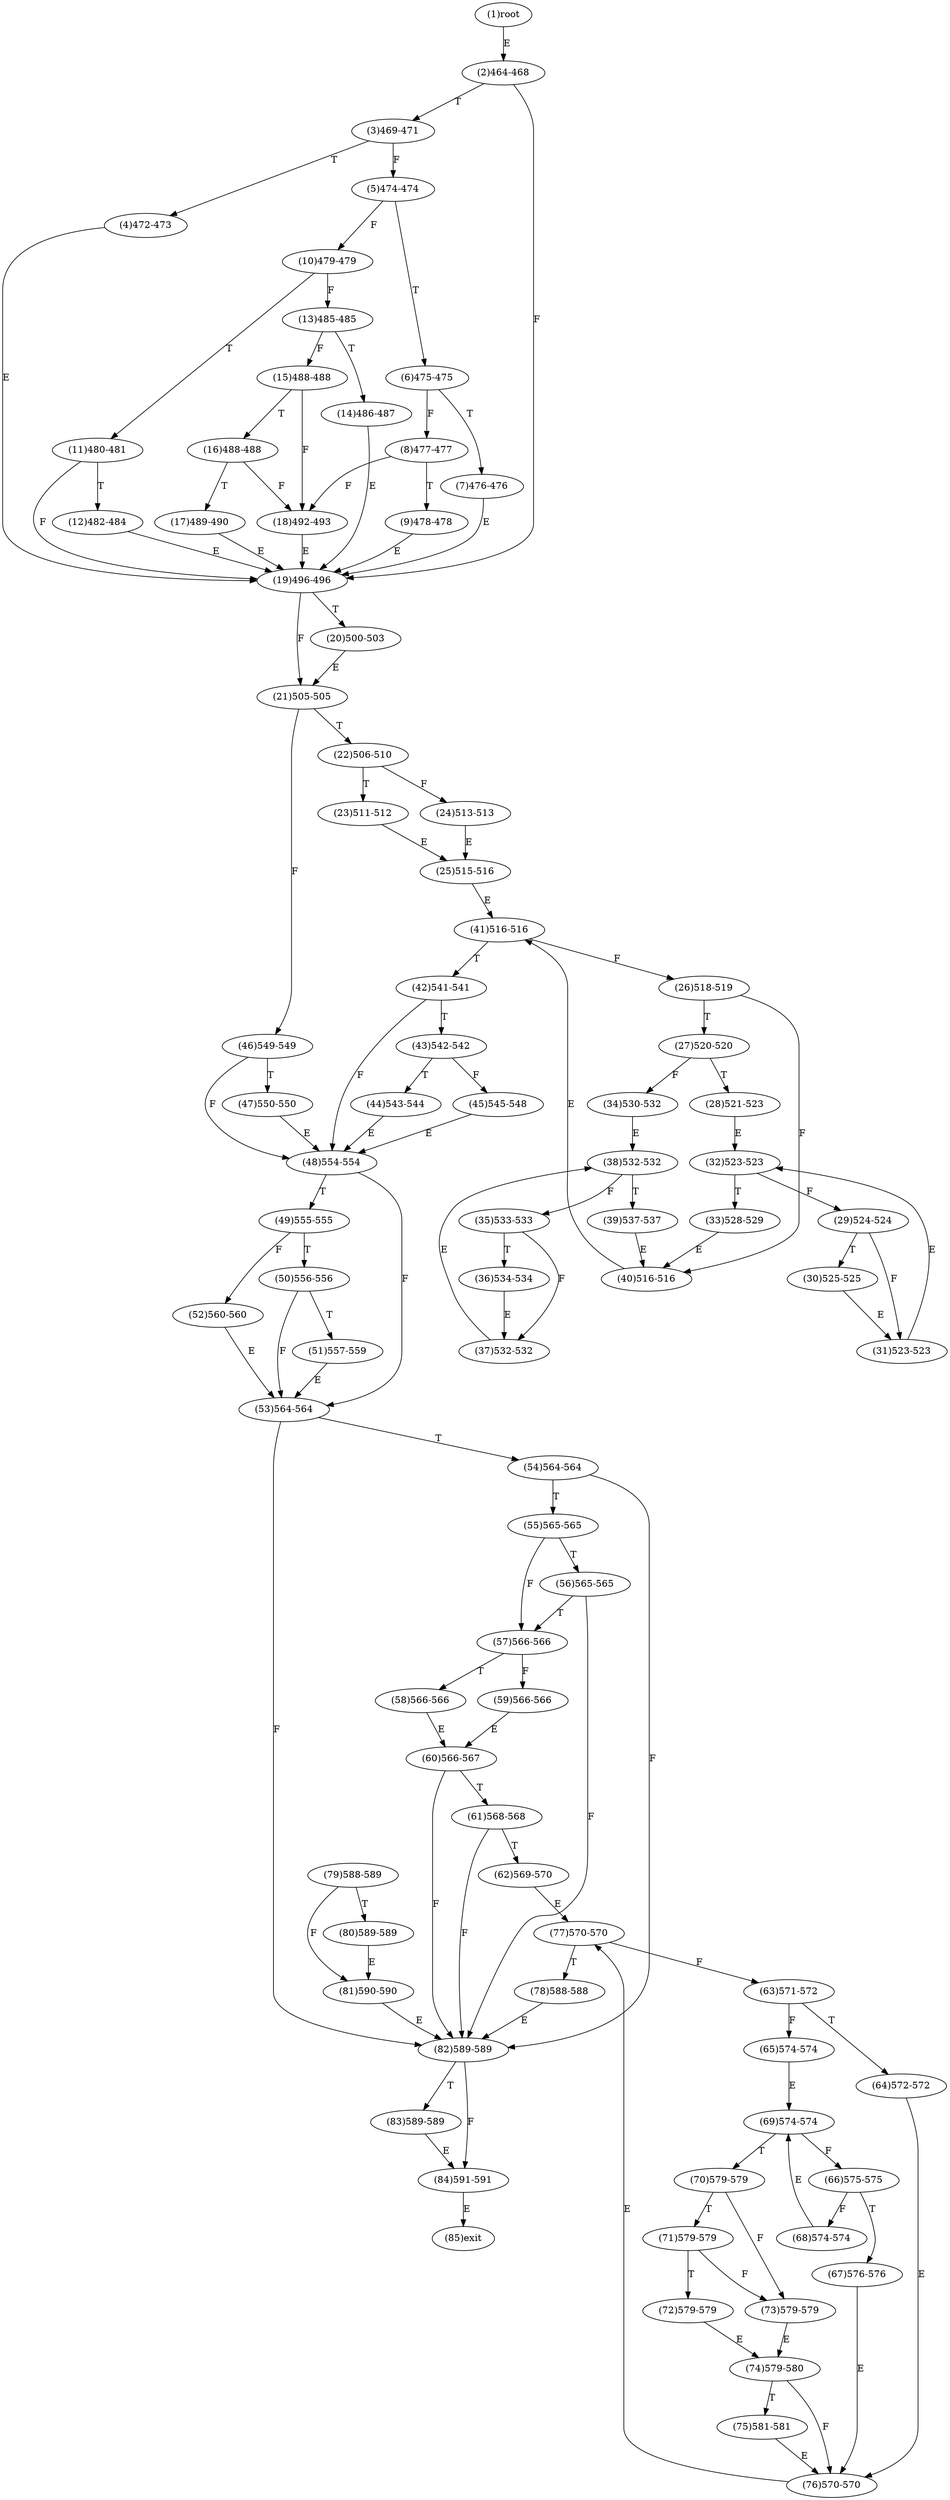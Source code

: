 digraph "" { 
1[ label="(1)root"];
2[ label="(2)464-468"];
3[ label="(3)469-471"];
4[ label="(4)472-473"];
5[ label="(5)474-474"];
6[ label="(6)475-475"];
7[ label="(7)476-476"];
8[ label="(8)477-477"];
9[ label="(9)478-478"];
10[ label="(10)479-479"];
11[ label="(11)480-481"];
12[ label="(12)482-484"];
13[ label="(13)485-485"];
14[ label="(14)486-487"];
15[ label="(15)488-488"];
17[ label="(17)489-490"];
16[ label="(16)488-488"];
19[ label="(19)496-496"];
18[ label="(18)492-493"];
21[ label="(21)505-505"];
20[ label="(20)500-503"];
23[ label="(23)511-512"];
22[ label="(22)506-510"];
25[ label="(25)515-516"];
24[ label="(24)513-513"];
27[ label="(27)520-520"];
26[ label="(26)518-519"];
29[ label="(29)524-524"];
28[ label="(28)521-523"];
31[ label="(31)523-523"];
30[ label="(30)525-525"];
34[ label="(34)530-532"];
35[ label="(35)533-533"];
32[ label="(32)523-523"];
33[ label="(33)528-529"];
38[ label="(38)532-532"];
39[ label="(39)537-537"];
36[ label="(36)534-534"];
37[ label="(37)532-532"];
42[ label="(42)541-541"];
43[ label="(43)542-542"];
40[ label="(40)516-516"];
41[ label="(41)516-516"];
46[ label="(46)549-549"];
47[ label="(47)550-550"];
44[ label="(44)543-544"];
45[ label="(45)545-548"];
51[ label="(51)557-559"];
50[ label="(50)556-556"];
49[ label="(49)555-555"];
48[ label="(48)554-554"];
55[ label="(55)565-565"];
54[ label="(54)564-564"];
53[ label="(53)564-564"];
52[ label="(52)560-560"];
59[ label="(59)566-566"];
58[ label="(58)566-566"];
57[ label="(57)566-566"];
56[ label="(56)565-565"];
63[ label="(63)571-572"];
62[ label="(62)569-570"];
61[ label="(61)568-568"];
60[ label="(60)566-567"];
68[ label="(68)574-574"];
69[ label="(69)574-574"];
70[ label="(70)579-579"];
71[ label="(71)579-579"];
64[ label="(64)572-572"];
65[ label="(65)574-574"];
66[ label="(66)575-575"];
67[ label="(67)576-576"];
76[ label="(76)570-570"];
77[ label="(77)570-570"];
78[ label="(78)588-588"];
79[ label="(79)588-589"];
72[ label="(72)579-579"];
73[ label="(73)579-579"];
74[ label="(74)579-580"];
75[ label="(75)581-581"];
85[ label="(85)exit"];
84[ label="(84)591-591"];
81[ label="(81)590-590"];
80[ label="(80)589-589"];
83[ label="(83)589-589"];
82[ label="(82)589-589"];
1->2[ label="E"];
2->19[ label="F"];
2->3[ label="T"];
3->5[ label="F"];
3->4[ label="T"];
4->19[ label="E"];
5->10[ label="F"];
5->6[ label="T"];
6->8[ label="F"];
6->7[ label="T"];
7->19[ label="E"];
8->18[ label="F"];
8->9[ label="T"];
9->19[ label="E"];
10->13[ label="F"];
10->11[ label="T"];
11->19[ label="F"];
11->12[ label="T"];
12->19[ label="E"];
13->15[ label="F"];
13->14[ label="T"];
14->19[ label="E"];
15->18[ label="F"];
15->16[ label="T"];
16->18[ label="F"];
16->17[ label="T"];
17->19[ label="E"];
18->19[ label="E"];
19->21[ label="F"];
19->20[ label="T"];
20->21[ label="E"];
21->46[ label="F"];
21->22[ label="T"];
22->24[ label="F"];
22->23[ label="T"];
23->25[ label="E"];
24->25[ label="E"];
25->41[ label="E"];
26->40[ label="F"];
26->27[ label="T"];
27->34[ label="F"];
27->28[ label="T"];
28->32[ label="E"];
29->31[ label="F"];
29->30[ label="T"];
30->31[ label="E"];
31->32[ label="E"];
32->29[ label="F"];
32->33[ label="T"];
33->40[ label="E"];
34->38[ label="E"];
35->37[ label="F"];
35->36[ label="T"];
36->37[ label="E"];
37->38[ label="E"];
38->35[ label="F"];
38->39[ label="T"];
39->40[ label="E"];
40->41[ label="E"];
41->26[ label="F"];
41->42[ label="T"];
42->48[ label="F"];
42->43[ label="T"];
43->45[ label="F"];
43->44[ label="T"];
44->48[ label="E"];
45->48[ label="E"];
46->48[ label="F"];
46->47[ label="T"];
47->48[ label="E"];
48->53[ label="F"];
48->49[ label="T"];
49->52[ label="F"];
49->50[ label="T"];
50->53[ label="F"];
50->51[ label="T"];
51->53[ label="E"];
52->53[ label="E"];
53->82[ label="F"];
53->54[ label="T"];
54->82[ label="F"];
54->55[ label="T"];
55->57[ label="F"];
55->56[ label="T"];
56->82[ label="F"];
56->57[ label="T"];
57->59[ label="F"];
57->58[ label="T"];
58->60[ label="E"];
59->60[ label="E"];
60->82[ label="F"];
60->61[ label="T"];
61->82[ label="F"];
61->62[ label="T"];
62->77[ label="E"];
63->65[ label="F"];
63->64[ label="T"];
64->76[ label="E"];
65->69[ label="E"];
66->68[ label="F"];
66->67[ label="T"];
67->76[ label="E"];
68->69[ label="E"];
69->66[ label="F"];
69->70[ label="T"];
70->73[ label="F"];
70->71[ label="T"];
71->73[ label="F"];
71->72[ label="T"];
72->74[ label="E"];
73->74[ label="E"];
74->76[ label="F"];
74->75[ label="T"];
75->76[ label="E"];
76->77[ label="E"];
77->63[ label="F"];
77->78[ label="T"];
78->82[ label="E"];
79->81[ label="F"];
79->80[ label="T"];
80->81[ label="E"];
81->82[ label="E"];
82->84[ label="F"];
82->83[ label="T"];
83->84[ label="E"];
84->85[ label="E"];
}
